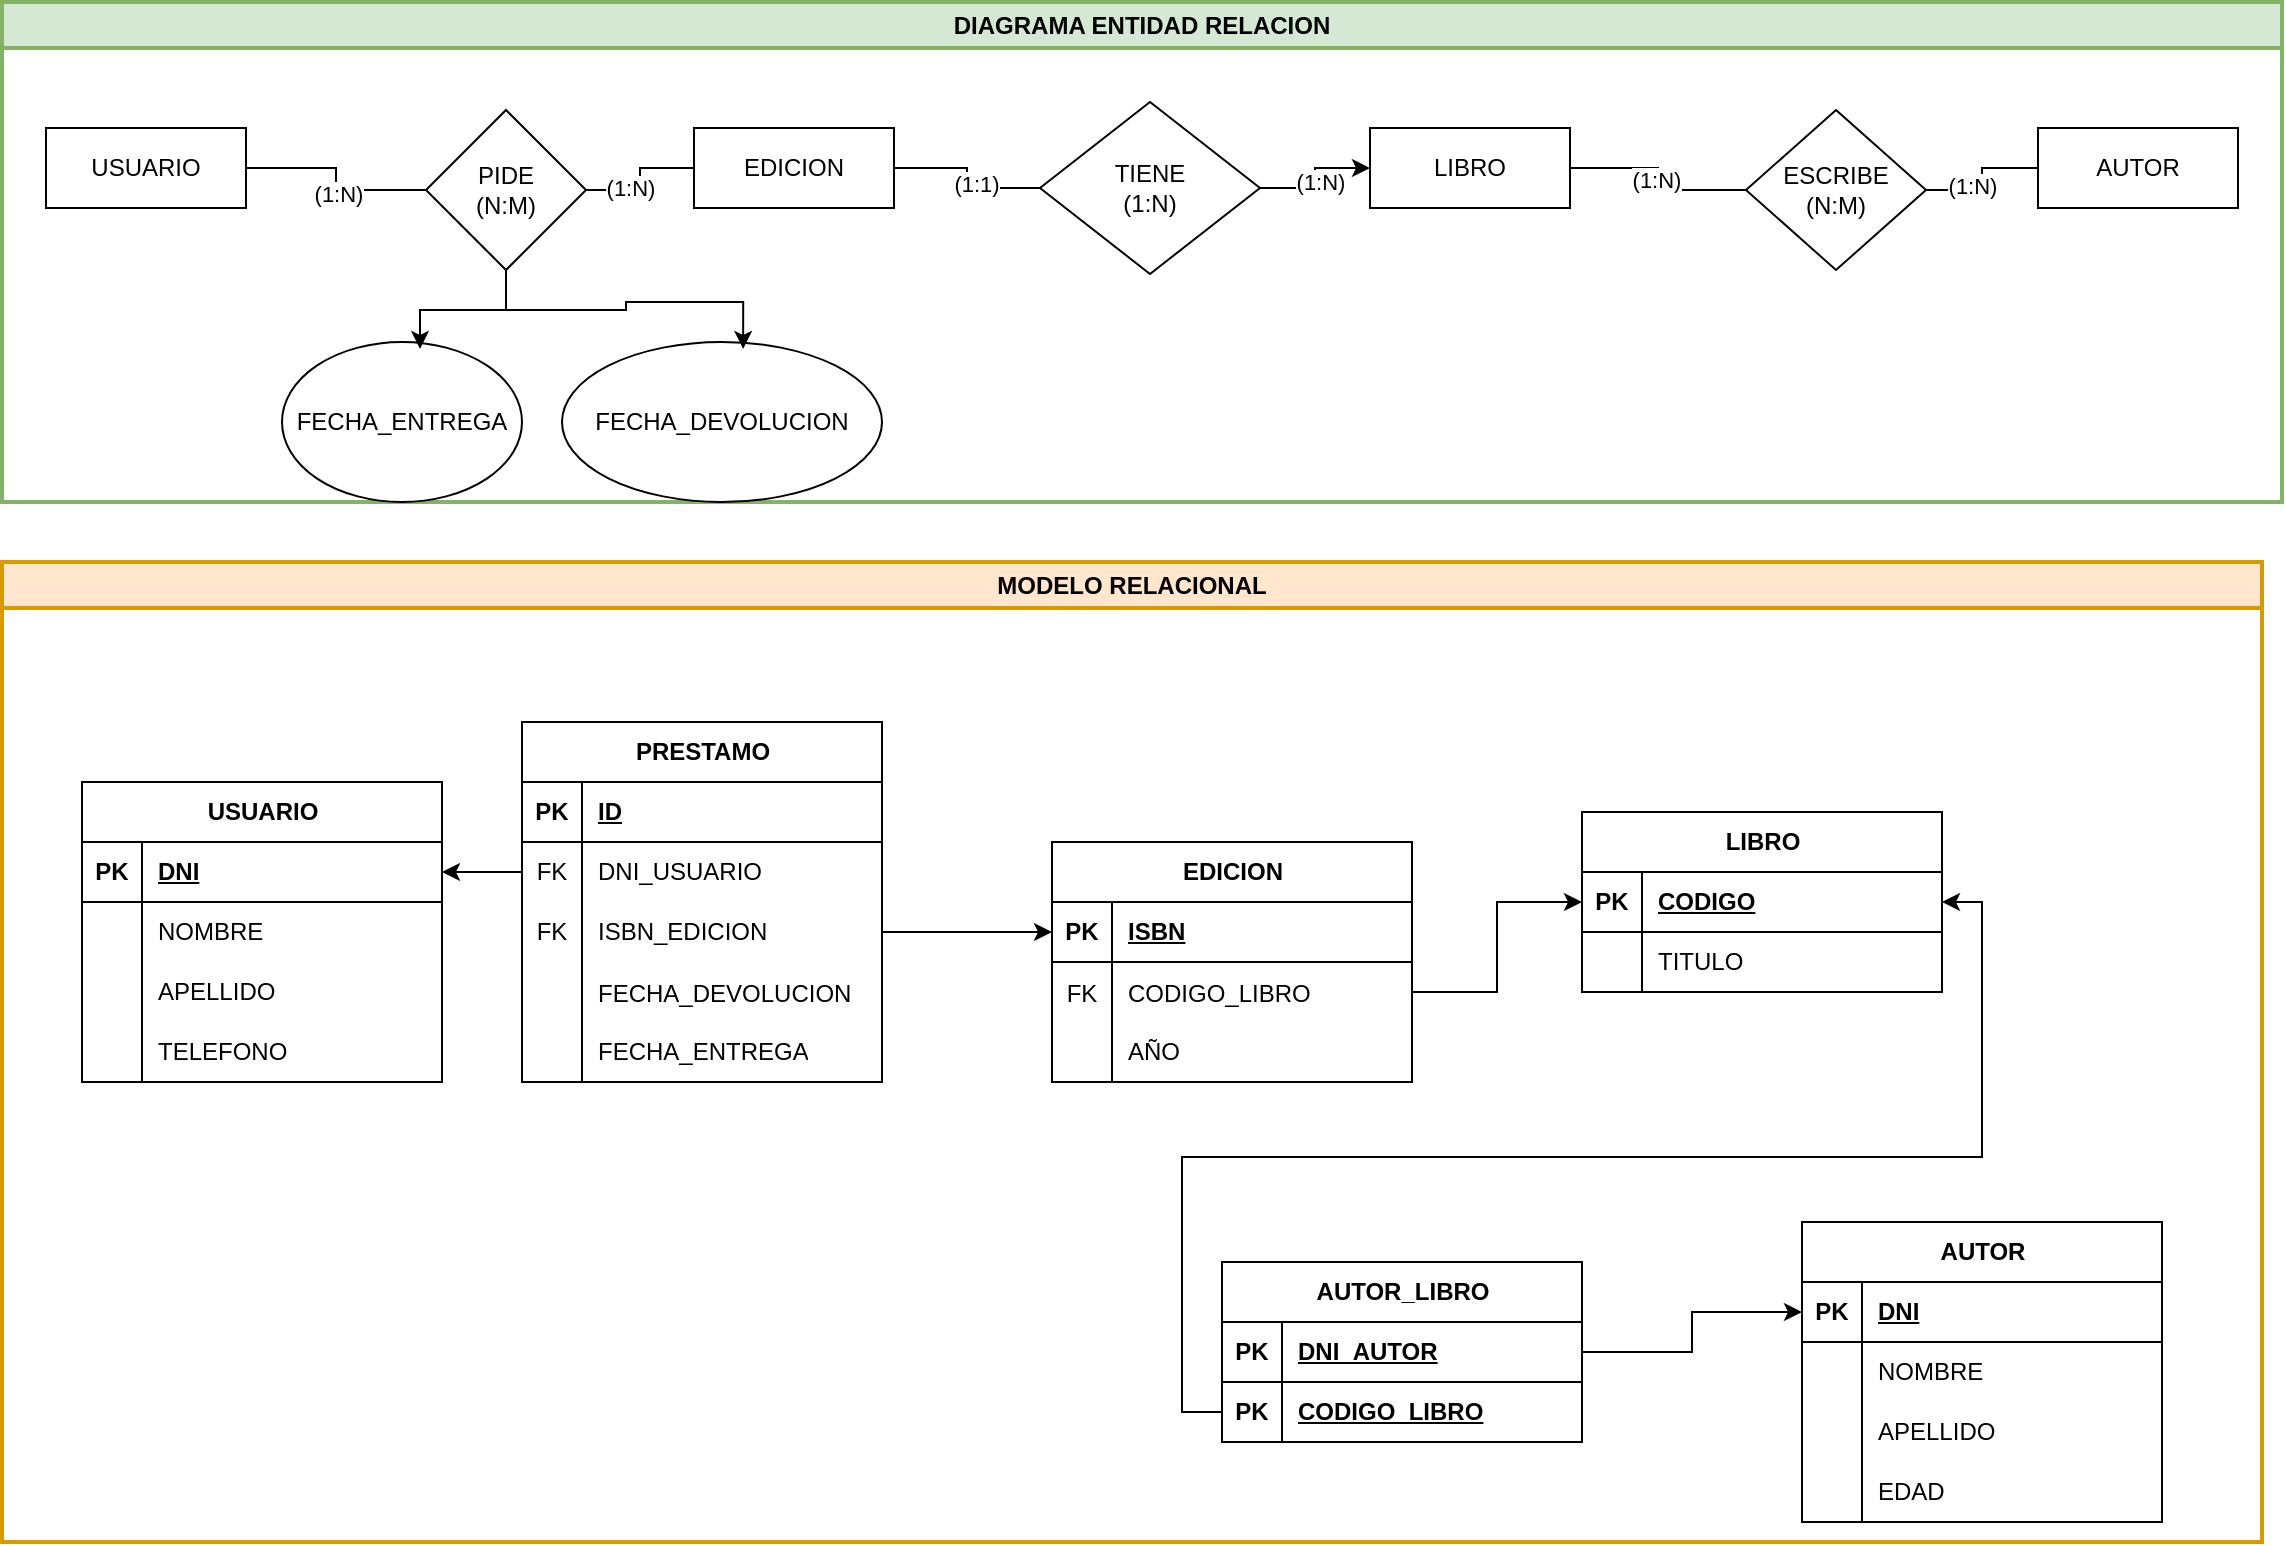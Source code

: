 <mxfile version="24.7.5">
  <diagram name="Página-1" id="BZ39E5BR11i1GSTPR0dZ">
    <mxGraphModel dx="1318" dy="626" grid="1" gridSize="10" guides="1" tooltips="1" connect="1" arrows="1" fold="1" page="1" pageScale="1" pageWidth="1169" pageHeight="827" math="0" shadow="0">
      <root>
        <mxCell id="0" />
        <mxCell id="1" parent="0" />
        <mxCell id="dhPRvw7zDqEuwvdOVMkg-4" value="DIAGRAMA ENTIDAD RELACION" style="swimlane;whiteSpace=wrap;html=1;rounded=0;strokeColor=#82b366;align=center;verticalAlign=middle;fontFamily=Helvetica;fontSize=12;fillColor=#d5e8d4;strokeWidth=2;" parent="1" vertex="1">
          <mxGeometry x="20" y="30" width="1140" height="250" as="geometry">
            <mxRectangle x="20" y="30" width="50" height="30" as="alternateBounds" />
          </mxGeometry>
        </mxCell>
        <mxCell id="74E6D1yfS4WZ541aOnBw-2" value="USUARIO" style="rounded=0;whiteSpace=wrap;html=1;" parent="dhPRvw7zDqEuwvdOVMkg-4" vertex="1">
          <mxGeometry x="22" y="63" width="100" height="40" as="geometry" />
        </mxCell>
        <mxCell id="74E6D1yfS4WZ541aOnBw-13" style="edgeStyle=orthogonalEdgeStyle;rounded=0;orthogonalLoop=1;jettySize=auto;html=1;exitX=1;exitY=0.5;exitDx=0;exitDy=0;entryX=0;entryY=0.5;entryDx=0;entryDy=0;endArrow=none;endFill=0;" parent="dhPRvw7zDqEuwvdOVMkg-4" source="74E6D1yfS4WZ541aOnBw-3" target="74E6D1yfS4WZ541aOnBw-12" edge="1">
          <mxGeometry relative="1" as="geometry" />
        </mxCell>
        <mxCell id="74E6D1yfS4WZ541aOnBw-15" value="(1:N)" style="edgeLabel;html=1;align=center;verticalAlign=middle;resizable=0;points=[];" parent="74E6D1yfS4WZ541aOnBw-13" vertex="1" connectable="0">
          <mxGeometry x="0.009" y="-1" relative="1" as="geometry">
            <mxPoint as="offset" />
          </mxGeometry>
        </mxCell>
        <mxCell id="74E6D1yfS4WZ541aOnBw-18" style="edgeStyle=orthogonalEdgeStyle;rounded=0;orthogonalLoop=1;jettySize=auto;html=1;exitX=0;exitY=0.5;exitDx=0;exitDy=0;entryX=1;entryY=0.5;entryDx=0;entryDy=0;startArrow=classic;startFill=1;endArrow=none;endFill=0;" parent="dhPRvw7zDqEuwvdOVMkg-4" source="74E6D1yfS4WZ541aOnBw-3" target="74E6D1yfS4WZ541aOnBw-17" edge="1">
          <mxGeometry relative="1" as="geometry" />
        </mxCell>
        <mxCell id="74E6D1yfS4WZ541aOnBw-20" value="(1:N)" style="edgeLabel;html=1;align=center;verticalAlign=middle;resizable=0;points=[];" parent="74E6D1yfS4WZ541aOnBw-18" vertex="1" connectable="0">
          <mxGeometry x="0.05" y="2" relative="1" as="geometry">
            <mxPoint as="offset" />
          </mxGeometry>
        </mxCell>
        <mxCell id="74E6D1yfS4WZ541aOnBw-3" value="LIBRO" style="rounded=0;whiteSpace=wrap;html=1;" parent="dhPRvw7zDqEuwvdOVMkg-4" vertex="1">
          <mxGeometry x="684" y="63" width="100" height="40" as="geometry" />
        </mxCell>
        <mxCell id="74E6D1yfS4WZ541aOnBw-4" value="AUTOR" style="rounded=0;whiteSpace=wrap;html=1;" parent="dhPRvw7zDqEuwvdOVMkg-4" vertex="1">
          <mxGeometry x="1018" y="63" width="100" height="40" as="geometry" />
        </mxCell>
        <mxCell id="74E6D1yfS4WZ541aOnBw-5" value="EDICION" style="rounded=0;whiteSpace=wrap;html=1;" parent="dhPRvw7zDqEuwvdOVMkg-4" vertex="1">
          <mxGeometry x="346" y="63" width="100" height="40" as="geometry" />
        </mxCell>
        <mxCell id="74E6D1yfS4WZ541aOnBw-8" value="" style="edgeStyle=orthogonalEdgeStyle;rounded=0;orthogonalLoop=1;jettySize=auto;html=1;exitX=0;exitY=0.5;exitDx=0;exitDy=0;entryX=1;entryY=0.5;entryDx=0;entryDy=0;endArrow=none;endFill=0;" parent="dhPRvw7zDqEuwvdOVMkg-4" source="74E6D1yfS4WZ541aOnBw-7" target="74E6D1yfS4WZ541aOnBw-2" edge="1">
          <mxGeometry relative="1" as="geometry" />
        </mxCell>
        <mxCell id="74E6D1yfS4WZ541aOnBw-10" value="(1:N)" style="edgeLabel;html=1;align=center;verticalAlign=middle;resizable=0;points=[];" parent="74E6D1yfS4WZ541aOnBw-8" vertex="1" connectable="0">
          <mxGeometry x="-0.125" y="1" relative="1" as="geometry">
            <mxPoint y="1" as="offset" />
          </mxGeometry>
        </mxCell>
        <mxCell id="74E6D1yfS4WZ541aOnBw-9" style="edgeStyle=orthogonalEdgeStyle;rounded=0;orthogonalLoop=1;jettySize=auto;html=1;exitX=1;exitY=0.5;exitDx=0;exitDy=0;endArrow=none;endFill=0;entryX=0;entryY=0.5;entryDx=0;entryDy=0;" parent="dhPRvw7zDqEuwvdOVMkg-4" source="74E6D1yfS4WZ541aOnBw-7" target="74E6D1yfS4WZ541aOnBw-5" edge="1">
          <mxGeometry relative="1" as="geometry">
            <mxPoint x="372" y="133" as="targetPoint" />
          </mxGeometry>
        </mxCell>
        <mxCell id="74E6D1yfS4WZ541aOnBw-11" value="(1:N)" style="edgeLabel;html=1;align=center;verticalAlign=middle;resizable=0;points=[];" parent="74E6D1yfS4WZ541aOnBw-9" vertex="1" connectable="0">
          <mxGeometry x="-0.336" y="1" relative="1" as="geometry">
            <mxPoint as="offset" />
          </mxGeometry>
        </mxCell>
        <mxCell id="74E6D1yfS4WZ541aOnBw-7" value="PIDE&lt;br&gt;(N:M)" style="rhombus;whiteSpace=wrap;html=1;" parent="dhPRvw7zDqEuwvdOVMkg-4" vertex="1">
          <mxGeometry x="212" y="54" width="80" height="80" as="geometry" />
        </mxCell>
        <mxCell id="74E6D1yfS4WZ541aOnBw-14" style="edgeStyle=orthogonalEdgeStyle;rounded=0;orthogonalLoop=1;jettySize=auto;html=1;exitX=1;exitY=0.5;exitDx=0;exitDy=0;entryX=0;entryY=0.5;entryDx=0;entryDy=0;endArrow=none;endFill=0;" parent="dhPRvw7zDqEuwvdOVMkg-4" source="74E6D1yfS4WZ541aOnBw-12" target="74E6D1yfS4WZ541aOnBw-4" edge="1">
          <mxGeometry relative="1" as="geometry" />
        </mxCell>
        <mxCell id="74E6D1yfS4WZ541aOnBw-16" value="(1:N)" style="edgeLabel;html=1;align=center;verticalAlign=middle;resizable=0;points=[];" parent="74E6D1yfS4WZ541aOnBw-14" vertex="1" connectable="0">
          <mxGeometry x="-0.323" y="2" relative="1" as="geometry">
            <mxPoint as="offset" />
          </mxGeometry>
        </mxCell>
        <mxCell id="74E6D1yfS4WZ541aOnBw-12" value="ESCRIBE&lt;br&gt;(N:M)" style="rhombus;whiteSpace=wrap;html=1;" parent="dhPRvw7zDqEuwvdOVMkg-4" vertex="1">
          <mxGeometry x="872" y="54" width="90" height="80" as="geometry" />
        </mxCell>
        <mxCell id="74E6D1yfS4WZ541aOnBw-19" style="edgeStyle=orthogonalEdgeStyle;rounded=0;orthogonalLoop=1;jettySize=auto;html=1;exitX=0;exitY=0.5;exitDx=0;exitDy=0;entryX=1;entryY=0.5;entryDx=0;entryDy=0;endArrow=none;endFill=0;" parent="dhPRvw7zDqEuwvdOVMkg-4" source="74E6D1yfS4WZ541aOnBw-17" target="74E6D1yfS4WZ541aOnBw-5" edge="1">
          <mxGeometry relative="1" as="geometry" />
        </mxCell>
        <mxCell id="74E6D1yfS4WZ541aOnBw-21" value="(1:1)" style="edgeLabel;html=1;align=center;verticalAlign=middle;resizable=0;points=[];" parent="74E6D1yfS4WZ541aOnBw-19" vertex="1" connectable="0">
          <mxGeometry x="-0.233" y="-2" relative="1" as="geometry">
            <mxPoint as="offset" />
          </mxGeometry>
        </mxCell>
        <mxCell id="74E6D1yfS4WZ541aOnBw-17" value="TIENE&lt;br&gt;(1:N)" style="rhombus;whiteSpace=wrap;html=1;" parent="dhPRvw7zDqEuwvdOVMkg-4" vertex="1">
          <mxGeometry x="519" y="50" width="110" height="86" as="geometry" />
        </mxCell>
        <mxCell id="ukHYW-onlX-BhjOwRSJN-1" value="FECHA_ENTREGA" style="ellipse;whiteSpace=wrap;html=1;" vertex="1" parent="dhPRvw7zDqEuwvdOVMkg-4">
          <mxGeometry x="140" y="170" width="120" height="80" as="geometry" />
        </mxCell>
        <mxCell id="ukHYW-onlX-BhjOwRSJN-23" value="FECHA_DEVOLUCION" style="ellipse;whiteSpace=wrap;html=1;" vertex="1" parent="dhPRvw7zDqEuwvdOVMkg-4">
          <mxGeometry x="280" y="170" width="160" height="80" as="geometry" />
        </mxCell>
        <mxCell id="ukHYW-onlX-BhjOwRSJN-24" style="edgeStyle=orthogonalEdgeStyle;rounded=0;orthogonalLoop=1;jettySize=auto;html=1;exitX=0.5;exitY=1;exitDx=0;exitDy=0;entryX=0.575;entryY=0.043;entryDx=0;entryDy=0;entryPerimeter=0;" edge="1" parent="dhPRvw7zDqEuwvdOVMkg-4" source="74E6D1yfS4WZ541aOnBw-7" target="ukHYW-onlX-BhjOwRSJN-1">
          <mxGeometry relative="1" as="geometry" />
        </mxCell>
        <mxCell id="ukHYW-onlX-BhjOwRSJN-25" style="edgeStyle=orthogonalEdgeStyle;rounded=0;orthogonalLoop=1;jettySize=auto;html=1;exitX=0.5;exitY=1;exitDx=0;exitDy=0;entryX=0.566;entryY=0.043;entryDx=0;entryDy=0;entryPerimeter=0;" edge="1" parent="dhPRvw7zDqEuwvdOVMkg-4" source="74E6D1yfS4WZ541aOnBw-7" target="ukHYW-onlX-BhjOwRSJN-23">
          <mxGeometry relative="1" as="geometry" />
        </mxCell>
        <mxCell id="dhPRvw7zDqEuwvdOVMkg-6" value="MODELO RELACIONAL" style="swimlane;whiteSpace=wrap;html=1;rounded=0;strokeColor=#d79b00;align=center;verticalAlign=middle;fontFamily=Helvetica;fontSize=12;fillColor=#ffe6cc;strokeWidth=2;shadow=0;glass=0;" parent="1" vertex="1">
          <mxGeometry x="20" y="310" width="1130" height="490" as="geometry">
            <mxRectangle x="20" y="310" width="140" height="30" as="alternateBounds" />
          </mxGeometry>
        </mxCell>
        <mxCell id="74E6D1yfS4WZ541aOnBw-23" value="USUARIO" style="shape=table;startSize=30;container=1;collapsible=1;childLayout=tableLayout;fixedRows=1;rowLines=0;fontStyle=1;align=center;resizeLast=1;html=1;" parent="dhPRvw7zDqEuwvdOVMkg-6" vertex="1">
          <mxGeometry x="40" y="110" width="180" height="150" as="geometry" />
        </mxCell>
        <mxCell id="74E6D1yfS4WZ541aOnBw-24" value="" style="shape=tableRow;horizontal=0;startSize=0;swimlaneHead=0;swimlaneBody=0;fillColor=none;collapsible=0;dropTarget=0;points=[[0,0.5],[1,0.5]];portConstraint=eastwest;top=0;left=0;right=0;bottom=1;" parent="74E6D1yfS4WZ541aOnBw-23" vertex="1">
          <mxGeometry y="30" width="180" height="30" as="geometry" />
        </mxCell>
        <mxCell id="74E6D1yfS4WZ541aOnBw-25" value="PK" style="shape=partialRectangle;connectable=0;fillColor=none;top=0;left=0;bottom=0;right=0;fontStyle=1;overflow=hidden;whiteSpace=wrap;html=1;" parent="74E6D1yfS4WZ541aOnBw-24" vertex="1">
          <mxGeometry width="30" height="30" as="geometry">
            <mxRectangle width="30" height="30" as="alternateBounds" />
          </mxGeometry>
        </mxCell>
        <mxCell id="74E6D1yfS4WZ541aOnBw-26" value="DNI" style="shape=partialRectangle;connectable=0;fillColor=none;top=0;left=0;bottom=0;right=0;align=left;spacingLeft=6;fontStyle=5;overflow=hidden;whiteSpace=wrap;html=1;" parent="74E6D1yfS4WZ541aOnBw-24" vertex="1">
          <mxGeometry x="30" width="150" height="30" as="geometry">
            <mxRectangle width="150" height="30" as="alternateBounds" />
          </mxGeometry>
        </mxCell>
        <mxCell id="74E6D1yfS4WZ541aOnBw-27" value="" style="shape=tableRow;horizontal=0;startSize=0;swimlaneHead=0;swimlaneBody=0;fillColor=none;collapsible=0;dropTarget=0;points=[[0,0.5],[1,0.5]];portConstraint=eastwest;top=0;left=0;right=0;bottom=0;" parent="74E6D1yfS4WZ541aOnBw-23" vertex="1">
          <mxGeometry y="60" width="180" height="30" as="geometry" />
        </mxCell>
        <mxCell id="74E6D1yfS4WZ541aOnBw-28" value="" style="shape=partialRectangle;connectable=0;fillColor=none;top=0;left=0;bottom=0;right=0;editable=1;overflow=hidden;whiteSpace=wrap;html=1;" parent="74E6D1yfS4WZ541aOnBw-27" vertex="1">
          <mxGeometry width="30" height="30" as="geometry">
            <mxRectangle width="30" height="30" as="alternateBounds" />
          </mxGeometry>
        </mxCell>
        <mxCell id="74E6D1yfS4WZ541aOnBw-29" value="NOMBRE" style="shape=partialRectangle;connectable=0;fillColor=none;top=0;left=0;bottom=0;right=0;align=left;spacingLeft=6;overflow=hidden;whiteSpace=wrap;html=1;" parent="74E6D1yfS4WZ541aOnBw-27" vertex="1">
          <mxGeometry x="30" width="150" height="30" as="geometry">
            <mxRectangle width="150" height="30" as="alternateBounds" />
          </mxGeometry>
        </mxCell>
        <mxCell id="74E6D1yfS4WZ541aOnBw-30" value="" style="shape=tableRow;horizontal=0;startSize=0;swimlaneHead=0;swimlaneBody=0;fillColor=none;collapsible=0;dropTarget=0;points=[[0,0.5],[1,0.5]];portConstraint=eastwest;top=0;left=0;right=0;bottom=0;" parent="74E6D1yfS4WZ541aOnBw-23" vertex="1">
          <mxGeometry y="90" width="180" height="30" as="geometry" />
        </mxCell>
        <mxCell id="74E6D1yfS4WZ541aOnBw-31" value="" style="shape=partialRectangle;connectable=0;fillColor=none;top=0;left=0;bottom=0;right=0;editable=1;overflow=hidden;whiteSpace=wrap;html=1;" parent="74E6D1yfS4WZ541aOnBw-30" vertex="1">
          <mxGeometry width="30" height="30" as="geometry">
            <mxRectangle width="30" height="30" as="alternateBounds" />
          </mxGeometry>
        </mxCell>
        <mxCell id="74E6D1yfS4WZ541aOnBw-32" value="APELLIDO" style="shape=partialRectangle;connectable=0;fillColor=none;top=0;left=0;bottom=0;right=0;align=left;spacingLeft=6;overflow=hidden;whiteSpace=wrap;html=1;" parent="74E6D1yfS4WZ541aOnBw-30" vertex="1">
          <mxGeometry x="30" width="150" height="30" as="geometry">
            <mxRectangle width="150" height="30" as="alternateBounds" />
          </mxGeometry>
        </mxCell>
        <mxCell id="74E6D1yfS4WZ541aOnBw-33" value="" style="shape=tableRow;horizontal=0;startSize=0;swimlaneHead=0;swimlaneBody=0;fillColor=none;collapsible=0;dropTarget=0;points=[[0,0.5],[1,0.5]];portConstraint=eastwest;top=0;left=0;right=0;bottom=0;" parent="74E6D1yfS4WZ541aOnBw-23" vertex="1">
          <mxGeometry y="120" width="180" height="30" as="geometry" />
        </mxCell>
        <mxCell id="74E6D1yfS4WZ541aOnBw-34" value="" style="shape=partialRectangle;connectable=0;fillColor=none;top=0;left=0;bottom=0;right=0;editable=1;overflow=hidden;whiteSpace=wrap;html=1;" parent="74E6D1yfS4WZ541aOnBw-33" vertex="1">
          <mxGeometry width="30" height="30" as="geometry">
            <mxRectangle width="30" height="30" as="alternateBounds" />
          </mxGeometry>
        </mxCell>
        <mxCell id="74E6D1yfS4WZ541aOnBw-35" value="TELEFONO" style="shape=partialRectangle;connectable=0;fillColor=none;top=0;left=0;bottom=0;right=0;align=left;spacingLeft=6;overflow=hidden;whiteSpace=wrap;html=1;" parent="74E6D1yfS4WZ541aOnBw-33" vertex="1">
          <mxGeometry x="30" width="150" height="30" as="geometry">
            <mxRectangle width="150" height="30" as="alternateBounds" />
          </mxGeometry>
        </mxCell>
        <mxCell id="74E6D1yfS4WZ541aOnBw-36" value="LIBRO" style="shape=table;startSize=30;container=1;collapsible=1;childLayout=tableLayout;fixedRows=1;rowLines=0;fontStyle=1;align=center;resizeLast=1;html=1;" parent="dhPRvw7zDqEuwvdOVMkg-6" vertex="1">
          <mxGeometry x="790" y="125" width="180" height="90" as="geometry" />
        </mxCell>
        <mxCell id="74E6D1yfS4WZ541aOnBw-37" value="" style="shape=tableRow;horizontal=0;startSize=0;swimlaneHead=0;swimlaneBody=0;fillColor=none;collapsible=0;dropTarget=0;points=[[0,0.5],[1,0.5]];portConstraint=eastwest;top=0;left=0;right=0;bottom=1;" parent="74E6D1yfS4WZ541aOnBw-36" vertex="1">
          <mxGeometry y="30" width="180" height="30" as="geometry" />
        </mxCell>
        <mxCell id="74E6D1yfS4WZ541aOnBw-38" value="PK" style="shape=partialRectangle;connectable=0;fillColor=none;top=0;left=0;bottom=0;right=0;fontStyle=1;overflow=hidden;whiteSpace=wrap;html=1;" parent="74E6D1yfS4WZ541aOnBw-37" vertex="1">
          <mxGeometry width="30" height="30" as="geometry">
            <mxRectangle width="30" height="30" as="alternateBounds" />
          </mxGeometry>
        </mxCell>
        <mxCell id="74E6D1yfS4WZ541aOnBw-39" value="CODIGO" style="shape=partialRectangle;connectable=0;fillColor=none;top=0;left=0;bottom=0;right=0;align=left;spacingLeft=6;fontStyle=5;overflow=hidden;whiteSpace=wrap;html=1;" parent="74E6D1yfS4WZ541aOnBw-37" vertex="1">
          <mxGeometry x="30" width="150" height="30" as="geometry">
            <mxRectangle width="150" height="30" as="alternateBounds" />
          </mxGeometry>
        </mxCell>
        <mxCell id="74E6D1yfS4WZ541aOnBw-40" value="" style="shape=tableRow;horizontal=0;startSize=0;swimlaneHead=0;swimlaneBody=0;fillColor=none;collapsible=0;dropTarget=0;points=[[0,0.5],[1,0.5]];portConstraint=eastwest;top=0;left=0;right=0;bottom=0;" parent="74E6D1yfS4WZ541aOnBw-36" vertex="1">
          <mxGeometry y="60" width="180" height="30" as="geometry" />
        </mxCell>
        <mxCell id="74E6D1yfS4WZ541aOnBw-41" value="" style="shape=partialRectangle;connectable=0;fillColor=none;top=0;left=0;bottom=0;right=0;editable=1;overflow=hidden;whiteSpace=wrap;html=1;" parent="74E6D1yfS4WZ541aOnBw-40" vertex="1">
          <mxGeometry width="30" height="30" as="geometry">
            <mxRectangle width="30" height="30" as="alternateBounds" />
          </mxGeometry>
        </mxCell>
        <mxCell id="74E6D1yfS4WZ541aOnBw-42" value="TITULO" style="shape=partialRectangle;connectable=0;fillColor=none;top=0;left=0;bottom=0;right=0;align=left;spacingLeft=6;overflow=hidden;whiteSpace=wrap;html=1;" parent="74E6D1yfS4WZ541aOnBw-40" vertex="1">
          <mxGeometry x="30" width="150" height="30" as="geometry">
            <mxRectangle width="150" height="30" as="alternateBounds" />
          </mxGeometry>
        </mxCell>
        <mxCell id="74E6D1yfS4WZ541aOnBw-49" value="AUTOR" style="shape=table;startSize=30;container=1;collapsible=1;childLayout=tableLayout;fixedRows=1;rowLines=0;fontStyle=1;align=center;resizeLast=1;html=1;" parent="dhPRvw7zDqEuwvdOVMkg-6" vertex="1">
          <mxGeometry x="900" y="330" width="180" height="150" as="geometry" />
        </mxCell>
        <mxCell id="74E6D1yfS4WZ541aOnBw-50" value="" style="shape=tableRow;horizontal=0;startSize=0;swimlaneHead=0;swimlaneBody=0;fillColor=none;collapsible=0;dropTarget=0;points=[[0,0.5],[1,0.5]];portConstraint=eastwest;top=0;left=0;right=0;bottom=1;" parent="74E6D1yfS4WZ541aOnBw-49" vertex="1">
          <mxGeometry y="30" width="180" height="30" as="geometry" />
        </mxCell>
        <mxCell id="74E6D1yfS4WZ541aOnBw-51" value="PK" style="shape=partialRectangle;connectable=0;fillColor=none;top=0;left=0;bottom=0;right=0;fontStyle=1;overflow=hidden;whiteSpace=wrap;html=1;" parent="74E6D1yfS4WZ541aOnBw-50" vertex="1">
          <mxGeometry width="30" height="30" as="geometry">
            <mxRectangle width="30" height="30" as="alternateBounds" />
          </mxGeometry>
        </mxCell>
        <mxCell id="74E6D1yfS4WZ541aOnBw-52" value="DNI" style="shape=partialRectangle;connectable=0;fillColor=none;top=0;left=0;bottom=0;right=0;align=left;spacingLeft=6;fontStyle=5;overflow=hidden;whiteSpace=wrap;html=1;" parent="74E6D1yfS4WZ541aOnBw-50" vertex="1">
          <mxGeometry x="30" width="150" height="30" as="geometry">
            <mxRectangle width="150" height="30" as="alternateBounds" />
          </mxGeometry>
        </mxCell>
        <mxCell id="74E6D1yfS4WZ541aOnBw-53" value="" style="shape=tableRow;horizontal=0;startSize=0;swimlaneHead=0;swimlaneBody=0;fillColor=none;collapsible=0;dropTarget=0;points=[[0,0.5],[1,0.5]];portConstraint=eastwest;top=0;left=0;right=0;bottom=0;" parent="74E6D1yfS4WZ541aOnBw-49" vertex="1">
          <mxGeometry y="60" width="180" height="30" as="geometry" />
        </mxCell>
        <mxCell id="74E6D1yfS4WZ541aOnBw-54" value="" style="shape=partialRectangle;connectable=0;fillColor=none;top=0;left=0;bottom=0;right=0;editable=1;overflow=hidden;whiteSpace=wrap;html=1;" parent="74E6D1yfS4WZ541aOnBw-53" vertex="1">
          <mxGeometry width="30" height="30" as="geometry">
            <mxRectangle width="30" height="30" as="alternateBounds" />
          </mxGeometry>
        </mxCell>
        <mxCell id="74E6D1yfS4WZ541aOnBw-55" value="NOMBRE" style="shape=partialRectangle;connectable=0;fillColor=none;top=0;left=0;bottom=0;right=0;align=left;spacingLeft=6;overflow=hidden;whiteSpace=wrap;html=1;" parent="74E6D1yfS4WZ541aOnBw-53" vertex="1">
          <mxGeometry x="30" width="150" height="30" as="geometry">
            <mxRectangle width="150" height="30" as="alternateBounds" />
          </mxGeometry>
        </mxCell>
        <mxCell id="74E6D1yfS4WZ541aOnBw-56" value="" style="shape=tableRow;horizontal=0;startSize=0;swimlaneHead=0;swimlaneBody=0;fillColor=none;collapsible=0;dropTarget=0;points=[[0,0.5],[1,0.5]];portConstraint=eastwest;top=0;left=0;right=0;bottom=0;" parent="74E6D1yfS4WZ541aOnBw-49" vertex="1">
          <mxGeometry y="90" width="180" height="30" as="geometry" />
        </mxCell>
        <mxCell id="74E6D1yfS4WZ541aOnBw-57" value="" style="shape=partialRectangle;connectable=0;fillColor=none;top=0;left=0;bottom=0;right=0;editable=1;overflow=hidden;whiteSpace=wrap;html=1;" parent="74E6D1yfS4WZ541aOnBw-56" vertex="1">
          <mxGeometry width="30" height="30" as="geometry">
            <mxRectangle width="30" height="30" as="alternateBounds" />
          </mxGeometry>
        </mxCell>
        <mxCell id="74E6D1yfS4WZ541aOnBw-58" value="APELLIDO" style="shape=partialRectangle;connectable=0;fillColor=none;top=0;left=0;bottom=0;right=0;align=left;spacingLeft=6;overflow=hidden;whiteSpace=wrap;html=1;" parent="74E6D1yfS4WZ541aOnBw-56" vertex="1">
          <mxGeometry x="30" width="150" height="30" as="geometry">
            <mxRectangle width="150" height="30" as="alternateBounds" />
          </mxGeometry>
        </mxCell>
        <mxCell id="74E6D1yfS4WZ541aOnBw-59" value="" style="shape=tableRow;horizontal=0;startSize=0;swimlaneHead=0;swimlaneBody=0;fillColor=none;collapsible=0;dropTarget=0;points=[[0,0.5],[1,0.5]];portConstraint=eastwest;top=0;left=0;right=0;bottom=0;" parent="74E6D1yfS4WZ541aOnBw-49" vertex="1">
          <mxGeometry y="120" width="180" height="30" as="geometry" />
        </mxCell>
        <mxCell id="74E6D1yfS4WZ541aOnBw-60" value="" style="shape=partialRectangle;connectable=0;fillColor=none;top=0;left=0;bottom=0;right=0;editable=1;overflow=hidden;whiteSpace=wrap;html=1;" parent="74E6D1yfS4WZ541aOnBw-59" vertex="1">
          <mxGeometry width="30" height="30" as="geometry">
            <mxRectangle width="30" height="30" as="alternateBounds" />
          </mxGeometry>
        </mxCell>
        <mxCell id="74E6D1yfS4WZ541aOnBw-61" value="EDAD" style="shape=partialRectangle;connectable=0;fillColor=none;top=0;left=0;bottom=0;right=0;align=left;spacingLeft=6;overflow=hidden;whiteSpace=wrap;html=1;" parent="74E6D1yfS4WZ541aOnBw-59" vertex="1">
          <mxGeometry x="30" width="150" height="30" as="geometry">
            <mxRectangle width="150" height="30" as="alternateBounds" />
          </mxGeometry>
        </mxCell>
        <mxCell id="74E6D1yfS4WZ541aOnBw-62" value="EDICION" style="shape=table;startSize=30;container=1;collapsible=1;childLayout=tableLayout;fixedRows=1;rowLines=0;fontStyle=1;align=center;resizeLast=1;html=1;" parent="dhPRvw7zDqEuwvdOVMkg-6" vertex="1">
          <mxGeometry x="525" y="140" width="180" height="120" as="geometry" />
        </mxCell>
        <mxCell id="74E6D1yfS4WZ541aOnBw-63" value="" style="shape=tableRow;horizontal=0;startSize=0;swimlaneHead=0;swimlaneBody=0;fillColor=none;collapsible=0;dropTarget=0;points=[[0,0.5],[1,0.5]];portConstraint=eastwest;top=0;left=0;right=0;bottom=1;" parent="74E6D1yfS4WZ541aOnBw-62" vertex="1">
          <mxGeometry y="30" width="180" height="30" as="geometry" />
        </mxCell>
        <mxCell id="74E6D1yfS4WZ541aOnBw-64" value="PK" style="shape=partialRectangle;connectable=0;fillColor=none;top=0;left=0;bottom=0;right=0;fontStyle=1;overflow=hidden;whiteSpace=wrap;html=1;" parent="74E6D1yfS4WZ541aOnBw-63" vertex="1">
          <mxGeometry width="30" height="30" as="geometry">
            <mxRectangle width="30" height="30" as="alternateBounds" />
          </mxGeometry>
        </mxCell>
        <mxCell id="74E6D1yfS4WZ541aOnBw-65" value="ISBN" style="shape=partialRectangle;connectable=0;fillColor=none;top=0;left=0;bottom=0;right=0;align=left;spacingLeft=6;fontStyle=5;overflow=hidden;whiteSpace=wrap;html=1;" parent="74E6D1yfS4WZ541aOnBw-63" vertex="1">
          <mxGeometry x="30" width="150" height="30" as="geometry">
            <mxRectangle width="150" height="30" as="alternateBounds" />
          </mxGeometry>
        </mxCell>
        <mxCell id="74E6D1yfS4WZ541aOnBw-132" value="" style="shape=tableRow;horizontal=0;startSize=0;swimlaneHead=0;swimlaneBody=0;fillColor=none;collapsible=0;dropTarget=0;points=[[0,0.5],[1,0.5]];portConstraint=eastwest;top=0;left=0;right=0;bottom=0;" parent="74E6D1yfS4WZ541aOnBw-62" vertex="1">
          <mxGeometry y="60" width="180" height="30" as="geometry" />
        </mxCell>
        <mxCell id="74E6D1yfS4WZ541aOnBw-133" value="FK" style="shape=partialRectangle;connectable=0;fillColor=none;top=0;left=0;bottom=0;right=0;editable=1;overflow=hidden;" parent="74E6D1yfS4WZ541aOnBw-132" vertex="1">
          <mxGeometry width="30" height="30" as="geometry">
            <mxRectangle width="30" height="30" as="alternateBounds" />
          </mxGeometry>
        </mxCell>
        <mxCell id="74E6D1yfS4WZ541aOnBw-134" value="CODIGO_LIBRO" style="shape=partialRectangle;connectable=0;fillColor=none;top=0;left=0;bottom=0;right=0;align=left;spacingLeft=6;overflow=hidden;" parent="74E6D1yfS4WZ541aOnBw-132" vertex="1">
          <mxGeometry x="30" width="150" height="30" as="geometry">
            <mxRectangle width="150" height="30" as="alternateBounds" />
          </mxGeometry>
        </mxCell>
        <mxCell id="74E6D1yfS4WZ541aOnBw-66" value="" style="shape=tableRow;horizontal=0;startSize=0;swimlaneHead=0;swimlaneBody=0;fillColor=none;collapsible=0;dropTarget=0;points=[[0,0.5],[1,0.5]];portConstraint=eastwest;top=0;left=0;right=0;bottom=0;" parent="74E6D1yfS4WZ541aOnBw-62" vertex="1">
          <mxGeometry y="90" width="180" height="30" as="geometry" />
        </mxCell>
        <mxCell id="74E6D1yfS4WZ541aOnBw-67" value="" style="shape=partialRectangle;connectable=0;fillColor=none;top=0;left=0;bottom=0;right=0;editable=1;overflow=hidden;whiteSpace=wrap;html=1;" parent="74E6D1yfS4WZ541aOnBw-66" vertex="1">
          <mxGeometry width="30" height="30" as="geometry">
            <mxRectangle width="30" height="30" as="alternateBounds" />
          </mxGeometry>
        </mxCell>
        <mxCell id="74E6D1yfS4WZ541aOnBw-68" value="AÑO" style="shape=partialRectangle;connectable=0;fillColor=none;top=0;left=0;bottom=0;right=0;align=left;spacingLeft=6;overflow=hidden;whiteSpace=wrap;html=1;" parent="74E6D1yfS4WZ541aOnBw-66" vertex="1">
          <mxGeometry x="30" width="150" height="30" as="geometry">
            <mxRectangle width="150" height="30" as="alternateBounds" />
          </mxGeometry>
        </mxCell>
        <mxCell id="74E6D1yfS4WZ541aOnBw-95" value="AUTOR_LIBRO" style="shape=table;startSize=30;container=1;collapsible=1;childLayout=tableLayout;fixedRows=1;rowLines=0;fontStyle=1;align=center;resizeLast=1;html=1;" parent="dhPRvw7zDqEuwvdOVMkg-6" vertex="1">
          <mxGeometry x="610" y="350" width="180" height="90" as="geometry" />
        </mxCell>
        <mxCell id="74E6D1yfS4WZ541aOnBw-96" value="" style="shape=tableRow;horizontal=0;startSize=0;swimlaneHead=0;swimlaneBody=0;fillColor=none;collapsible=0;dropTarget=0;points=[[0,0.5],[1,0.5]];portConstraint=eastwest;top=0;left=0;right=0;bottom=1;" parent="74E6D1yfS4WZ541aOnBw-95" vertex="1">
          <mxGeometry y="30" width="180" height="30" as="geometry" />
        </mxCell>
        <mxCell id="74E6D1yfS4WZ541aOnBw-97" value="PK" style="shape=partialRectangle;connectable=0;fillColor=none;top=0;left=0;bottom=0;right=0;fontStyle=1;overflow=hidden;whiteSpace=wrap;html=1;" parent="74E6D1yfS4WZ541aOnBw-96" vertex="1">
          <mxGeometry width="30" height="30" as="geometry">
            <mxRectangle width="30" height="30" as="alternateBounds" />
          </mxGeometry>
        </mxCell>
        <mxCell id="74E6D1yfS4WZ541aOnBw-98" value="DNI_AUTOR" style="shape=partialRectangle;connectable=0;fillColor=none;top=0;left=0;bottom=0;right=0;align=left;spacingLeft=6;fontStyle=5;overflow=hidden;whiteSpace=wrap;html=1;" parent="74E6D1yfS4WZ541aOnBw-96" vertex="1">
          <mxGeometry x="30" width="150" height="30" as="geometry">
            <mxRectangle width="150" height="30" as="alternateBounds" />
          </mxGeometry>
        </mxCell>
        <mxCell id="74E6D1yfS4WZ541aOnBw-109" value="" style="shape=tableRow;horizontal=0;startSize=0;swimlaneHead=0;swimlaneBody=0;fillColor=none;collapsible=0;dropTarget=0;points=[[0,0.5],[1,0.5]];portConstraint=eastwest;top=0;left=0;right=0;bottom=1;" parent="74E6D1yfS4WZ541aOnBw-95" vertex="1">
          <mxGeometry y="60" width="180" height="30" as="geometry" />
        </mxCell>
        <mxCell id="74E6D1yfS4WZ541aOnBw-110" value="PK" style="shape=partialRectangle;connectable=0;fillColor=none;top=0;left=0;bottom=0;right=0;fontStyle=1;overflow=hidden;whiteSpace=wrap;html=1;" parent="74E6D1yfS4WZ541aOnBw-109" vertex="1">
          <mxGeometry width="30" height="30" as="geometry">
            <mxRectangle width="30" height="30" as="alternateBounds" />
          </mxGeometry>
        </mxCell>
        <mxCell id="74E6D1yfS4WZ541aOnBw-111" value="CODIGO_LIBRO" style="shape=partialRectangle;connectable=0;fillColor=none;top=0;left=0;bottom=0;right=0;align=left;spacingLeft=6;fontStyle=5;overflow=hidden;whiteSpace=wrap;html=1;" parent="74E6D1yfS4WZ541aOnBw-109" vertex="1">
          <mxGeometry x="30" width="150" height="30" as="geometry">
            <mxRectangle width="150" height="30" as="alternateBounds" />
          </mxGeometry>
        </mxCell>
        <mxCell id="74E6D1yfS4WZ541aOnBw-112" style="edgeStyle=orthogonalEdgeStyle;rounded=0;orthogonalLoop=1;jettySize=auto;html=1;exitX=0;exitY=0.5;exitDx=0;exitDy=0;entryX=1;entryY=0.5;entryDx=0;entryDy=0;startArrow=classic;startFill=1;endArrow=none;endFill=0;" parent="dhPRvw7zDqEuwvdOVMkg-6" source="74E6D1yfS4WZ541aOnBw-50" target="74E6D1yfS4WZ541aOnBw-96" edge="1">
          <mxGeometry relative="1" as="geometry" />
        </mxCell>
        <mxCell id="74E6D1yfS4WZ541aOnBw-113" value="PRESTAMO" style="shape=table;startSize=30;container=1;collapsible=1;childLayout=tableLayout;fixedRows=1;rowLines=0;fontStyle=1;align=center;resizeLast=1;html=1;" parent="dhPRvw7zDqEuwvdOVMkg-6" vertex="1">
          <mxGeometry x="260" y="80" width="180" height="180" as="geometry" />
        </mxCell>
        <mxCell id="74E6D1yfS4WZ541aOnBw-114" value="" style="shape=tableRow;horizontal=0;startSize=0;swimlaneHead=0;swimlaneBody=0;fillColor=none;collapsible=0;dropTarget=0;points=[[0,0.5],[1,0.5]];portConstraint=eastwest;top=0;left=0;right=0;bottom=1;" parent="74E6D1yfS4WZ541aOnBw-113" vertex="1">
          <mxGeometry y="30" width="180" height="30" as="geometry" />
        </mxCell>
        <mxCell id="74E6D1yfS4WZ541aOnBw-115" value="PK" style="shape=partialRectangle;connectable=0;fillColor=none;top=0;left=0;bottom=0;right=0;fontStyle=1;overflow=hidden;whiteSpace=wrap;html=1;" parent="74E6D1yfS4WZ541aOnBw-114" vertex="1">
          <mxGeometry width="30" height="30" as="geometry">
            <mxRectangle width="30" height="30" as="alternateBounds" />
          </mxGeometry>
        </mxCell>
        <mxCell id="74E6D1yfS4WZ541aOnBw-116" value="ID" style="shape=partialRectangle;connectable=0;fillColor=none;top=0;left=0;bottom=0;right=0;align=left;spacingLeft=6;fontStyle=5;overflow=hidden;whiteSpace=wrap;html=1;" parent="74E6D1yfS4WZ541aOnBw-114" vertex="1">
          <mxGeometry x="30" width="150" height="30" as="geometry">
            <mxRectangle width="150" height="30" as="alternateBounds" />
          </mxGeometry>
        </mxCell>
        <mxCell id="74E6D1yfS4WZ541aOnBw-117" value="" style="shape=tableRow;horizontal=0;startSize=0;swimlaneHead=0;swimlaneBody=0;fillColor=none;collapsible=0;dropTarget=0;points=[[0,0.5],[1,0.5]];portConstraint=eastwest;top=0;left=0;right=0;bottom=0;" parent="74E6D1yfS4WZ541aOnBw-113" vertex="1">
          <mxGeometry y="60" width="180" height="30" as="geometry" />
        </mxCell>
        <mxCell id="74E6D1yfS4WZ541aOnBw-118" value="FK" style="shape=partialRectangle;connectable=0;fillColor=none;top=0;left=0;bottom=0;right=0;editable=1;overflow=hidden;whiteSpace=wrap;html=1;" parent="74E6D1yfS4WZ541aOnBw-117" vertex="1">
          <mxGeometry width="30" height="30" as="geometry">
            <mxRectangle width="30" height="30" as="alternateBounds" />
          </mxGeometry>
        </mxCell>
        <mxCell id="74E6D1yfS4WZ541aOnBw-119" value="DNI_USUARIO" style="shape=partialRectangle;connectable=0;fillColor=none;top=0;left=0;bottom=0;right=0;align=left;spacingLeft=6;overflow=hidden;whiteSpace=wrap;html=1;" parent="74E6D1yfS4WZ541aOnBw-117" vertex="1">
          <mxGeometry x="30" width="150" height="30" as="geometry">
            <mxRectangle width="150" height="30" as="alternateBounds" />
          </mxGeometry>
        </mxCell>
        <mxCell id="74E6D1yfS4WZ541aOnBw-120" value="" style="shape=tableRow;horizontal=0;startSize=0;swimlaneHead=0;swimlaneBody=0;fillColor=none;collapsible=0;dropTarget=0;points=[[0,0.5],[1,0.5]];portConstraint=eastwest;top=0;left=0;right=0;bottom=0;" parent="74E6D1yfS4WZ541aOnBw-113" vertex="1">
          <mxGeometry y="90" width="180" height="30" as="geometry" />
        </mxCell>
        <mxCell id="74E6D1yfS4WZ541aOnBw-121" value="FK" style="shape=partialRectangle;connectable=0;fillColor=none;top=0;left=0;bottom=0;right=0;editable=1;overflow=hidden;whiteSpace=wrap;html=1;" parent="74E6D1yfS4WZ541aOnBw-120" vertex="1">
          <mxGeometry width="30" height="30" as="geometry">
            <mxRectangle width="30" height="30" as="alternateBounds" />
          </mxGeometry>
        </mxCell>
        <mxCell id="74E6D1yfS4WZ541aOnBw-122" value="ISBN_EDICION" style="shape=partialRectangle;connectable=0;fillColor=none;top=0;left=0;bottom=0;right=0;align=left;spacingLeft=6;overflow=hidden;whiteSpace=wrap;html=1;" parent="74E6D1yfS4WZ541aOnBw-120" vertex="1">
          <mxGeometry x="30" width="150" height="30" as="geometry">
            <mxRectangle width="150" height="30" as="alternateBounds" />
          </mxGeometry>
        </mxCell>
        <mxCell id="74E6D1yfS4WZ541aOnBw-126" value="" style="shape=tableRow;horizontal=0;startSize=0;swimlaneHead=0;swimlaneBody=0;fillColor=none;collapsible=0;dropTarget=0;points=[[0,0.5],[1,0.5]];portConstraint=eastwest;top=0;left=0;right=0;bottom=0;" parent="74E6D1yfS4WZ541aOnBw-113" vertex="1">
          <mxGeometry y="120" width="180" height="30" as="geometry" />
        </mxCell>
        <mxCell id="74E6D1yfS4WZ541aOnBw-127" value="" style="shape=partialRectangle;connectable=0;fillColor=none;top=0;left=0;bottom=0;right=0;editable=1;overflow=hidden;" parent="74E6D1yfS4WZ541aOnBw-126" vertex="1">
          <mxGeometry width="30" height="30" as="geometry">
            <mxRectangle width="30" height="30" as="alternateBounds" />
          </mxGeometry>
        </mxCell>
        <mxCell id="74E6D1yfS4WZ541aOnBw-128" value="FECHA_DEVOLUCION" style="shape=partialRectangle;connectable=0;fillColor=none;top=0;left=0;bottom=0;right=0;align=left;spacingLeft=6;overflow=hidden;" parent="74E6D1yfS4WZ541aOnBw-126" vertex="1">
          <mxGeometry x="30" width="150" height="30" as="geometry">
            <mxRectangle width="150" height="30" as="alternateBounds" />
          </mxGeometry>
        </mxCell>
        <mxCell id="74E6D1yfS4WZ541aOnBw-123" value="" style="shape=tableRow;horizontal=0;startSize=0;swimlaneHead=0;swimlaneBody=0;fillColor=none;collapsible=0;dropTarget=0;points=[[0,0.5],[1,0.5]];portConstraint=eastwest;top=0;left=0;right=0;bottom=0;" parent="74E6D1yfS4WZ541aOnBw-113" vertex="1">
          <mxGeometry y="150" width="180" height="30" as="geometry" />
        </mxCell>
        <mxCell id="74E6D1yfS4WZ541aOnBw-124" value="" style="shape=partialRectangle;connectable=0;fillColor=none;top=0;left=0;bottom=0;right=0;editable=1;overflow=hidden;whiteSpace=wrap;html=1;" parent="74E6D1yfS4WZ541aOnBw-123" vertex="1">
          <mxGeometry width="30" height="30" as="geometry">
            <mxRectangle width="30" height="30" as="alternateBounds" />
          </mxGeometry>
        </mxCell>
        <mxCell id="74E6D1yfS4WZ541aOnBw-125" value="FECHA_ENTREGA" style="shape=partialRectangle;connectable=0;fillColor=none;top=0;left=0;bottom=0;right=0;align=left;spacingLeft=6;overflow=hidden;whiteSpace=wrap;html=1;" parent="74E6D1yfS4WZ541aOnBw-123" vertex="1">
          <mxGeometry x="30" width="150" height="30" as="geometry">
            <mxRectangle width="150" height="30" as="alternateBounds" />
          </mxGeometry>
        </mxCell>
        <mxCell id="74E6D1yfS4WZ541aOnBw-129" style="edgeStyle=orthogonalEdgeStyle;rounded=0;orthogonalLoop=1;jettySize=auto;html=1;exitX=1;exitY=0.5;exitDx=0;exitDy=0;entryX=0;entryY=0.5;entryDx=0;entryDy=0;startArrow=classic;startFill=1;endArrow=none;endFill=0;" parent="dhPRvw7zDqEuwvdOVMkg-6" source="74E6D1yfS4WZ541aOnBw-37" target="74E6D1yfS4WZ541aOnBw-109" edge="1">
          <mxGeometry relative="1" as="geometry" />
        </mxCell>
        <mxCell id="74E6D1yfS4WZ541aOnBw-130" style="edgeStyle=orthogonalEdgeStyle;rounded=0;orthogonalLoop=1;jettySize=auto;html=1;exitX=1;exitY=0.5;exitDx=0;exitDy=0;entryX=0;entryY=0.5;entryDx=0;entryDy=0;startArrow=classic;startFill=1;endArrow=none;endFill=0;" parent="dhPRvw7zDqEuwvdOVMkg-6" source="74E6D1yfS4WZ541aOnBw-24" target="74E6D1yfS4WZ541aOnBw-117" edge="1">
          <mxGeometry relative="1" as="geometry" />
        </mxCell>
        <mxCell id="dhPRvw7zDqEuwvdOVMkg-1" style="edgeStyle=orthogonalEdgeStyle;rounded=0;orthogonalLoop=1;jettySize=auto;html=1;exitX=0;exitY=0.5;exitDx=0;exitDy=0;entryX=1;entryY=0.5;entryDx=0;entryDy=0;startArrow=classic;startFill=1;endArrow=none;endFill=0;" parent="dhPRvw7zDqEuwvdOVMkg-6" source="74E6D1yfS4WZ541aOnBw-63" target="74E6D1yfS4WZ541aOnBw-120" edge="1">
          <mxGeometry relative="1" as="geometry" />
        </mxCell>
        <mxCell id="dhPRvw7zDqEuwvdOVMkg-2" style="edgeStyle=orthogonalEdgeStyle;rounded=0;orthogonalLoop=1;jettySize=auto;html=1;exitX=0;exitY=0.5;exitDx=0;exitDy=0;entryX=1;entryY=0.5;entryDx=0;entryDy=0;startArrow=classic;startFill=1;endArrow=none;endFill=0;" parent="dhPRvw7zDqEuwvdOVMkg-6" source="74E6D1yfS4WZ541aOnBw-37" target="74E6D1yfS4WZ541aOnBw-132" edge="1">
          <mxGeometry relative="1" as="geometry" />
        </mxCell>
      </root>
    </mxGraphModel>
  </diagram>
</mxfile>
